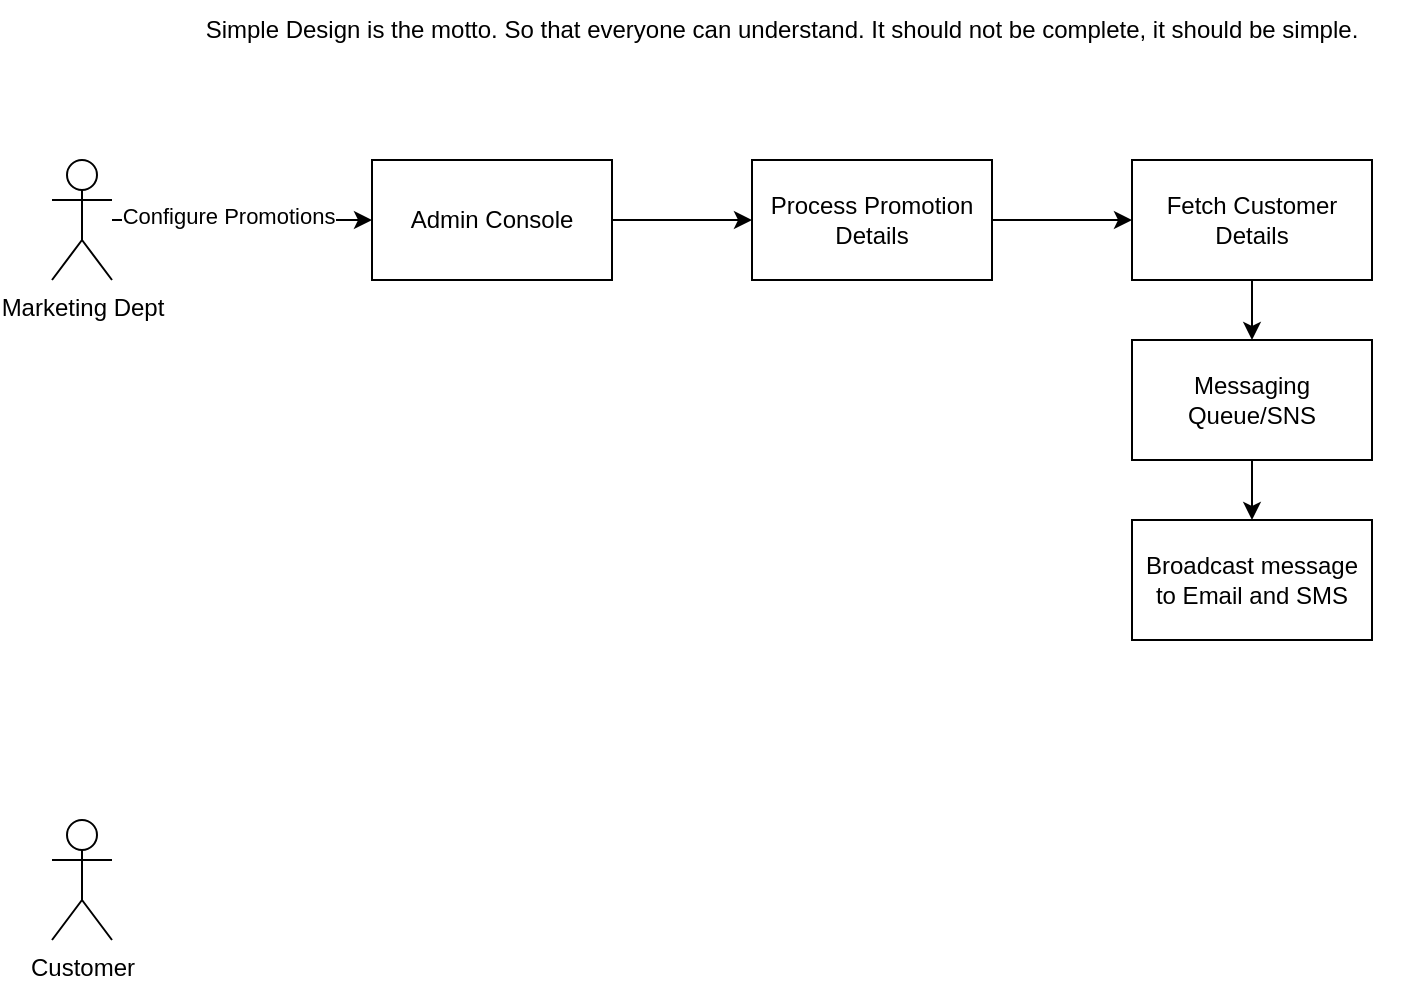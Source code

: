 <mxfile version="24.2.3" type="github">
  <diagram name="Page-1" id="Tbk4IP9_46neTQWiwS_g">
    <mxGraphModel dx="794" dy="412" grid="1" gridSize="10" guides="1" tooltips="1" connect="1" arrows="1" fold="1" page="1" pageScale="1" pageWidth="850" pageHeight="1100" math="0" shadow="0">
      <root>
        <mxCell id="0" />
        <mxCell id="1" parent="0" />
        <mxCell id="4wKICt7usqroxkZolmB6-1" value="Simple Design is the motto. So that everyone can understand. It should not be complete, it should be simple." style="text;html=1;align=center;verticalAlign=middle;whiteSpace=wrap;rounded=0;" vertex="1" parent="1">
          <mxGeometry x="115" y="20" width="620" height="30" as="geometry" />
        </mxCell>
        <mxCell id="4wKICt7usqroxkZolmB6-4" style="edgeStyle=orthogonalEdgeStyle;rounded=0;orthogonalLoop=1;jettySize=auto;html=1;entryX=0;entryY=0.5;entryDx=0;entryDy=0;" edge="1" parent="1" source="4wKICt7usqroxkZolmB6-2" target="4wKICt7usqroxkZolmB6-3">
          <mxGeometry relative="1" as="geometry" />
        </mxCell>
        <mxCell id="4wKICt7usqroxkZolmB6-7" value="Configure Promotions" style="edgeLabel;html=1;align=center;verticalAlign=middle;resizable=0;points=[];" vertex="1" connectable="0" parent="4wKICt7usqroxkZolmB6-4">
          <mxGeometry x="-0.113" y="2" relative="1" as="geometry">
            <mxPoint as="offset" />
          </mxGeometry>
        </mxCell>
        <mxCell id="4wKICt7usqroxkZolmB6-2" value="Marketing Dept" style="shape=umlActor;verticalLabelPosition=bottom;verticalAlign=top;html=1;outlineConnect=0;" vertex="1" parent="1">
          <mxGeometry x="60" y="100" width="30" height="60" as="geometry" />
        </mxCell>
        <mxCell id="4wKICt7usqroxkZolmB6-9" value="" style="edgeStyle=orthogonalEdgeStyle;rounded=0;orthogonalLoop=1;jettySize=auto;html=1;" edge="1" parent="1" source="4wKICt7usqroxkZolmB6-3" target="4wKICt7usqroxkZolmB6-8">
          <mxGeometry relative="1" as="geometry" />
        </mxCell>
        <mxCell id="4wKICt7usqroxkZolmB6-3" value="Admin Console" style="rounded=0;whiteSpace=wrap;html=1;" vertex="1" parent="1">
          <mxGeometry x="220" y="100" width="120" height="60" as="geometry" />
        </mxCell>
        <mxCell id="4wKICt7usqroxkZolmB6-11" value="" style="edgeStyle=orthogonalEdgeStyle;rounded=0;orthogonalLoop=1;jettySize=auto;html=1;" edge="1" parent="1" source="4wKICt7usqroxkZolmB6-8" target="4wKICt7usqroxkZolmB6-10">
          <mxGeometry relative="1" as="geometry" />
        </mxCell>
        <mxCell id="4wKICt7usqroxkZolmB6-8" value="Process Promotion Details" style="whiteSpace=wrap;html=1;rounded=0;" vertex="1" parent="1">
          <mxGeometry x="410" y="100" width="120" height="60" as="geometry" />
        </mxCell>
        <mxCell id="4wKICt7usqroxkZolmB6-13" value="" style="edgeStyle=orthogonalEdgeStyle;rounded=0;orthogonalLoop=1;jettySize=auto;html=1;" edge="1" parent="1" source="4wKICt7usqroxkZolmB6-10" target="4wKICt7usqroxkZolmB6-12">
          <mxGeometry relative="1" as="geometry" />
        </mxCell>
        <mxCell id="4wKICt7usqroxkZolmB6-10" value="Fetch Customer Details" style="whiteSpace=wrap;html=1;rounded=0;" vertex="1" parent="1">
          <mxGeometry x="600" y="100" width="120" height="60" as="geometry" />
        </mxCell>
        <mxCell id="4wKICt7usqroxkZolmB6-15" value="" style="edgeStyle=orthogonalEdgeStyle;rounded=0;orthogonalLoop=1;jettySize=auto;html=1;" edge="1" parent="1" source="4wKICt7usqroxkZolmB6-12" target="4wKICt7usqroxkZolmB6-14">
          <mxGeometry relative="1" as="geometry" />
        </mxCell>
        <mxCell id="4wKICt7usqroxkZolmB6-12" value="Messaging Queue/SNS" style="whiteSpace=wrap;html=1;rounded=0;" vertex="1" parent="1">
          <mxGeometry x="600" y="190" width="120" height="60" as="geometry" />
        </mxCell>
        <mxCell id="4wKICt7usqroxkZolmB6-14" value="Broadcast message to Email and SMS" style="whiteSpace=wrap;html=1;rounded=0;" vertex="1" parent="1">
          <mxGeometry x="600" y="280" width="120" height="60" as="geometry" />
        </mxCell>
        <mxCell id="4wKICt7usqroxkZolmB6-17" value="Customer" style="shape=umlActor;verticalLabelPosition=bottom;verticalAlign=top;html=1;outlineConnect=0;" vertex="1" parent="1">
          <mxGeometry x="60" y="430" width="30" height="60" as="geometry" />
        </mxCell>
      </root>
    </mxGraphModel>
  </diagram>
</mxfile>

